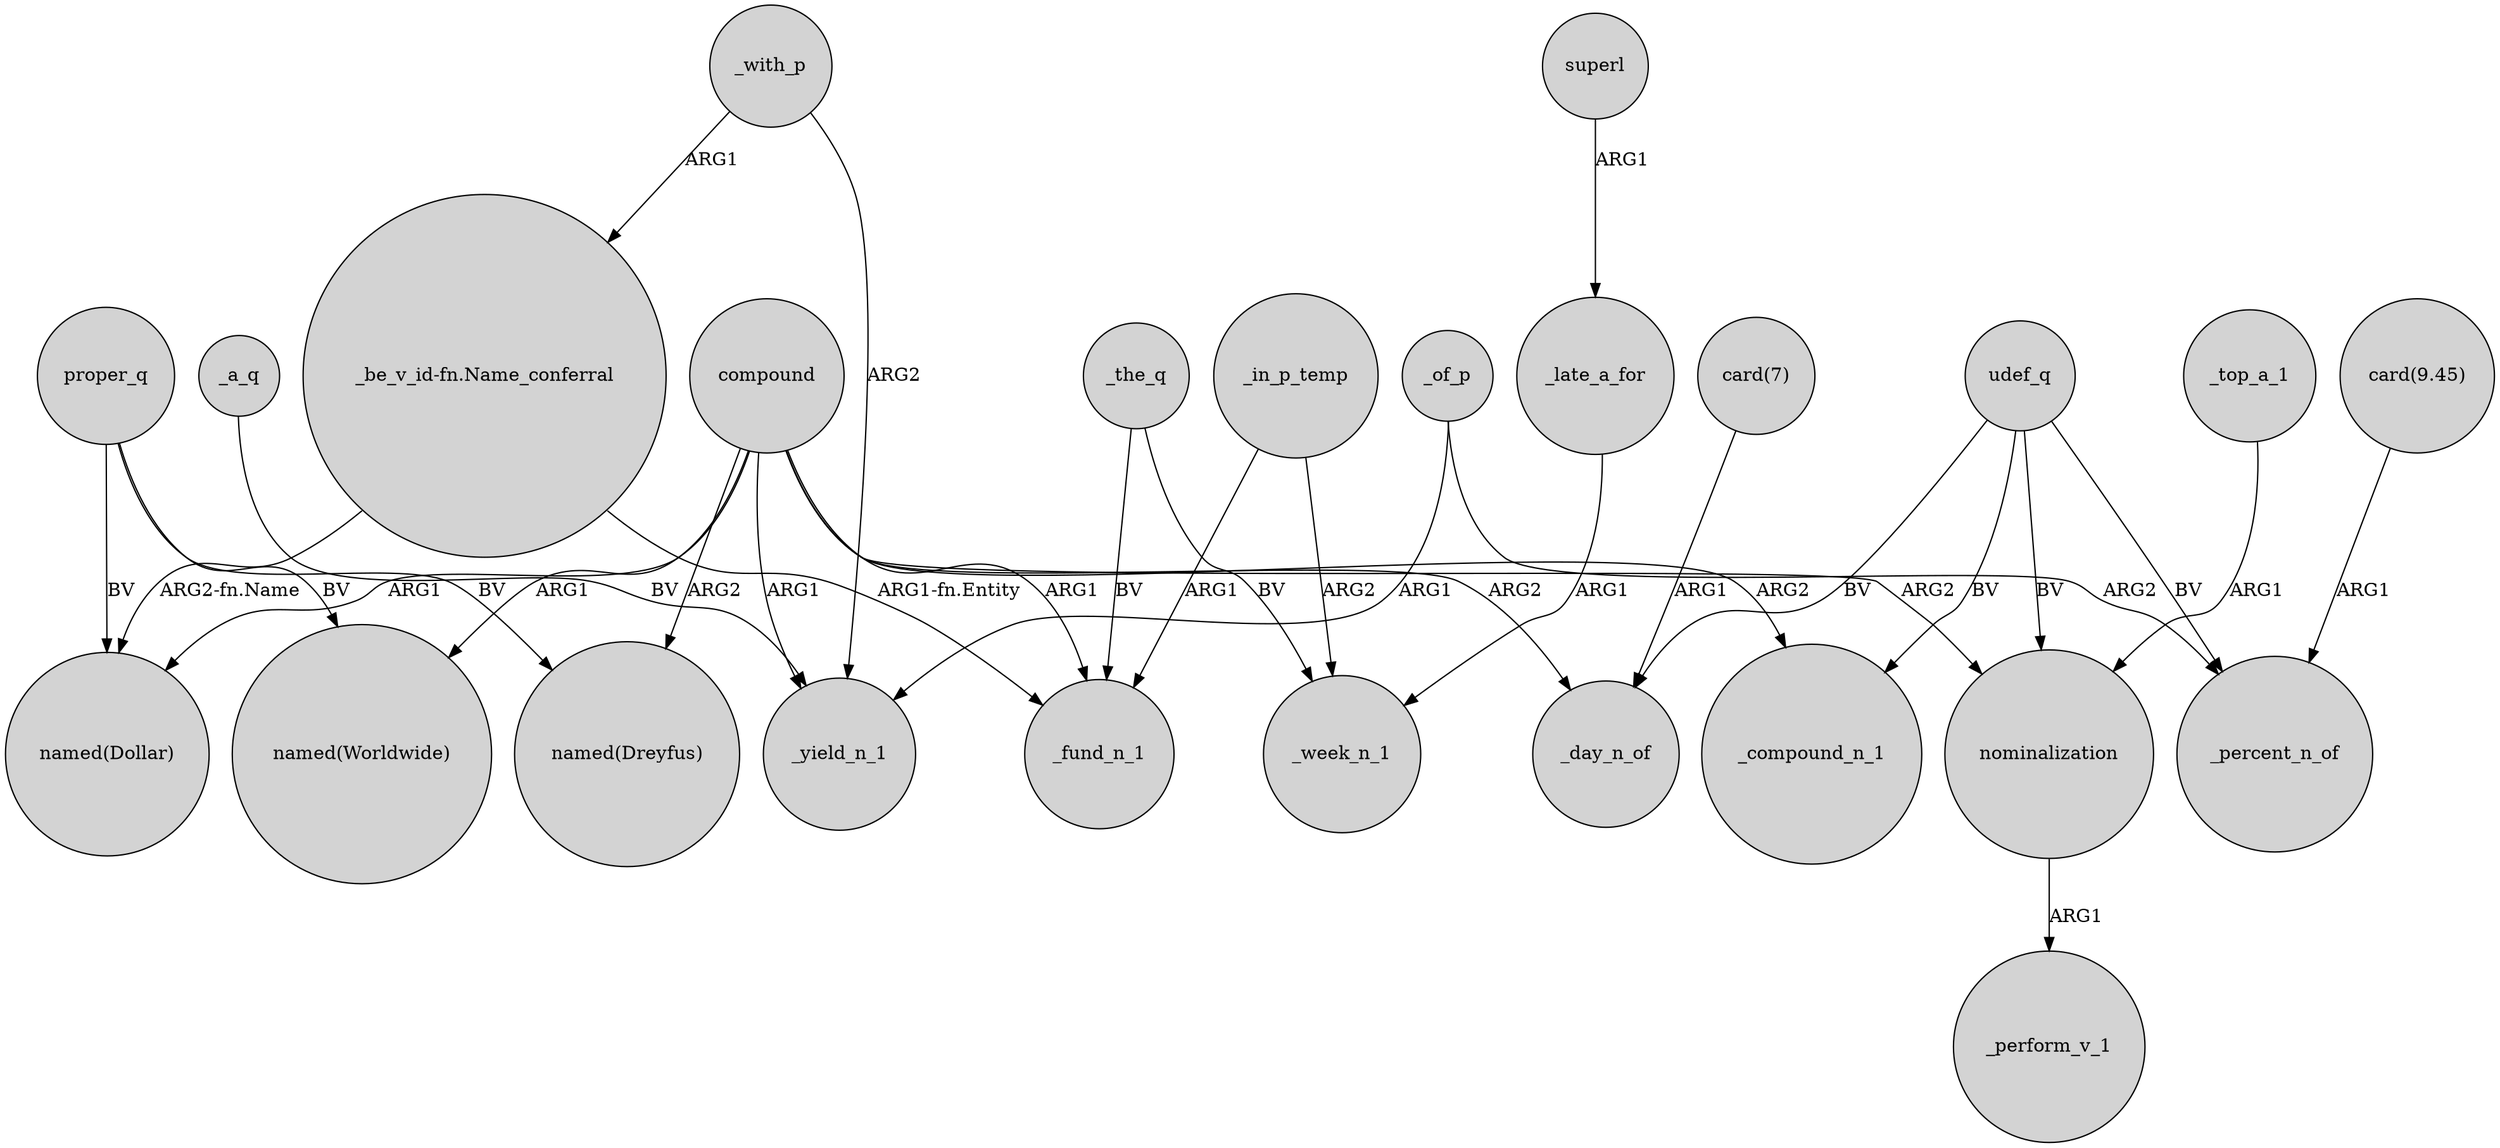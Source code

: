 digraph {
	node [shape=circle style=filled]
	_of_p -> _yield_n_1 [label=ARG1]
	_the_q -> _week_n_1 [label=BV]
	compound -> "named(Dollar)" [label=ARG1]
	compound -> _day_n_of [label=ARG2]
	_the_q -> _fund_n_1 [label=BV]
	udef_q -> _compound_n_1 [label=BV]
	_in_p_temp -> _fund_n_1 [label=ARG1]
	compound -> _yield_n_1 [label=ARG1]
	_in_p_temp -> _week_n_1 [label=ARG2]
	compound -> _compound_n_1 [label=ARG2]
	udef_q -> nominalization [label=BV]
	superl -> _late_a_for [label=ARG1]
	_late_a_for -> _week_n_1 [label=ARG1]
	proper_q -> "named(Dreyfus)" [label=BV]
	compound -> nominalization [label=ARG2]
	"_be_v_id-fn.Name_conferral" -> "named(Dollar)" [label="ARG2-fn.Name"]
	"card(9.45)" -> _percent_n_of [label=ARG1]
	proper_q -> "named(Worldwide)" [label=BV]
	udef_q -> _day_n_of [label=BV]
	udef_q -> _percent_n_of [label=BV]
	proper_q -> "named(Dollar)" [label=BV]
	compound -> "named(Dreyfus)" [label=ARG2]
	_with_p -> "_be_v_id-fn.Name_conferral" [label=ARG1]
	"card(7)" -> _day_n_of [label=ARG1]
	compound -> "named(Worldwide)" [label=ARG1]
	_with_p -> _yield_n_1 [label=ARG2]
	_a_q -> _yield_n_1 [label=BV]
	nominalization -> _perform_v_1 [label=ARG1]
	"_be_v_id-fn.Name_conferral" -> _fund_n_1 [label="ARG1-fn.Entity"]
	compound -> _fund_n_1 [label=ARG1]
	_top_a_1 -> nominalization [label=ARG1]
	_of_p -> _percent_n_of [label=ARG2]
}
